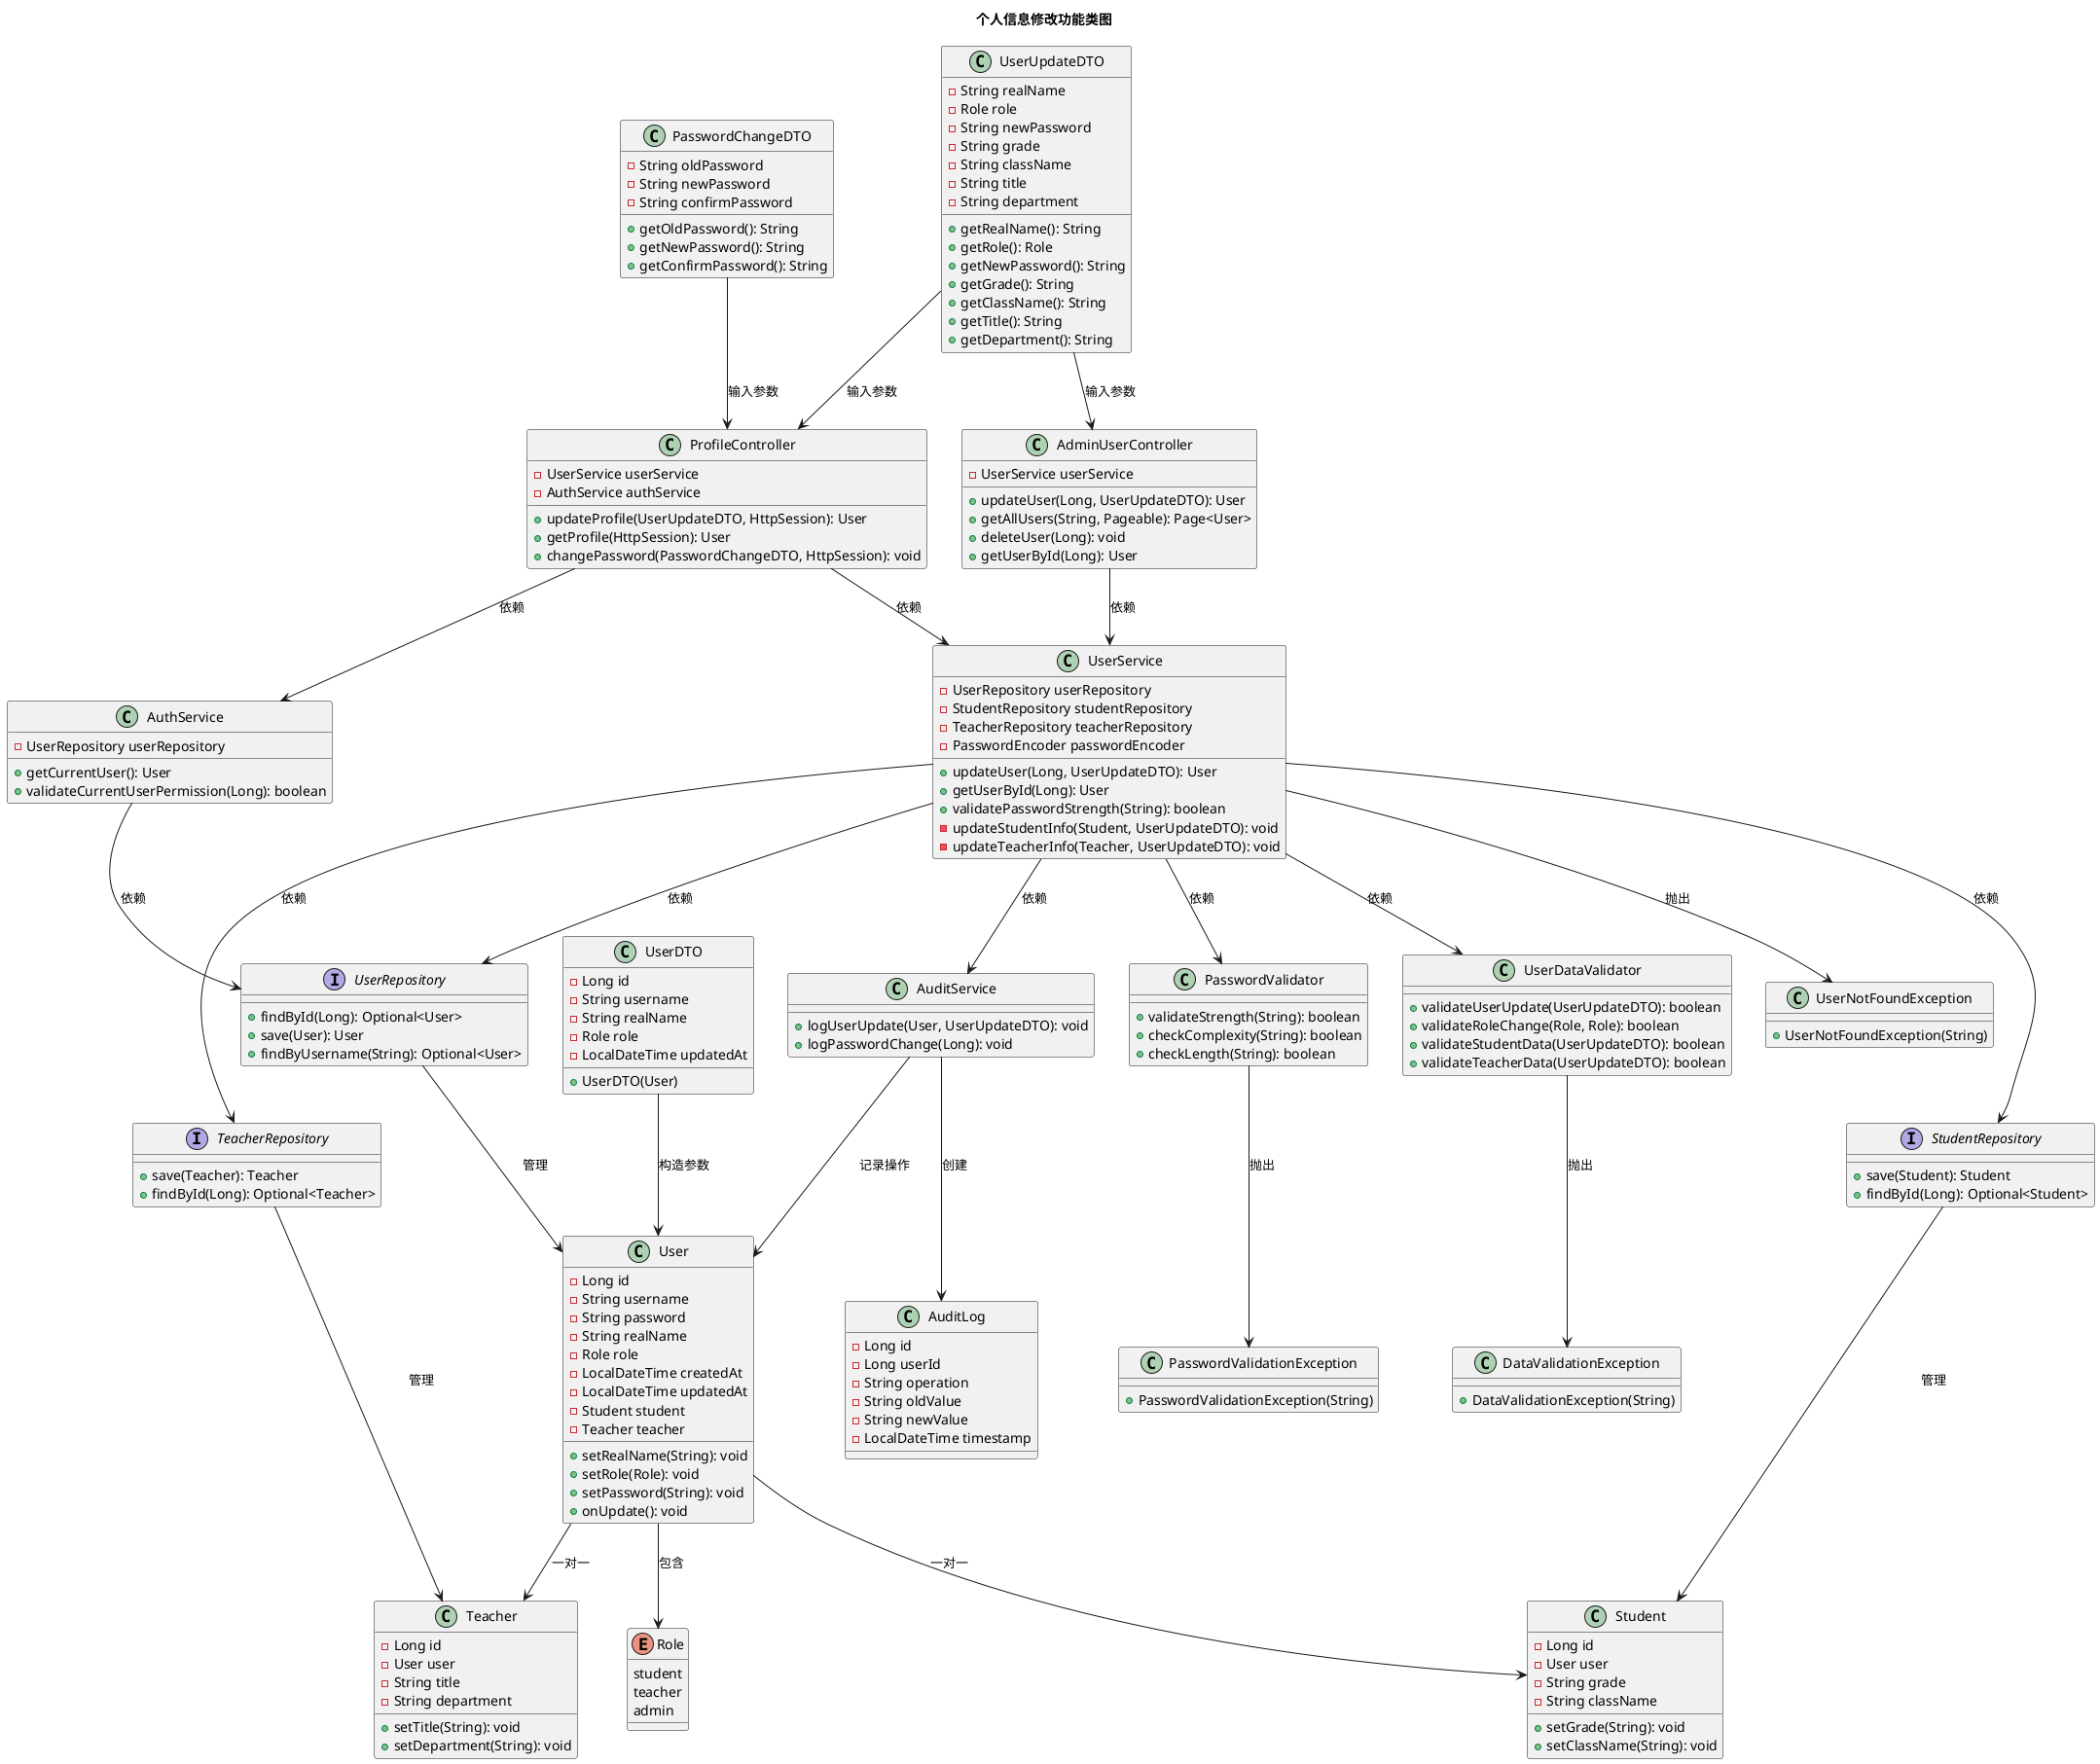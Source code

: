 @startuml 个人信息修改类图
title 个人信息修改功能类图

class AdminUserController {
    - UserService userService
    + updateUser(Long, UserUpdateDTO): User
    + getAllUsers(String, Pageable): Page<User>
    + deleteUser(Long): void
    + getUserById(Long): User
}
class ProfileController {
    - UserService userService
    - AuthService authService
    + updateProfile(UserUpdateDTO, HttpSession): User
    + getProfile(HttpSession): User
    + changePassword(PasswordChangeDTO, HttpSession): void
}
class UserService {
    - UserRepository userRepository
    - StudentRepository studentRepository
    - TeacherRepository teacherRepository
    - PasswordEncoder passwordEncoder
    + updateUser(Long, UserUpdateDTO): User
    + getUserById(Long): User
    + validatePasswordStrength(String): boolean
    - updateStudentInfo(Student, UserUpdateDTO): void
    - updateTeacherInfo(Teacher, UserUpdateDTO): void
}
class AuthService {
    - UserRepository userRepository
    + getCurrentUser(): User
    + validateCurrentUserPermission(Long): boolean
}
class UserUpdateDTO {
    - String realName
    - Role role
    - String newPassword
    - String grade
    - String className
    - String title
    - String department
    + getRealName(): String
    + getRole(): Role
    + getNewPassword(): String
    + getGrade(): String
    + getClassName(): String
    + getTitle(): String
    + getDepartment(): String
}
class PasswordChangeDTO {
    - String oldPassword
    - String newPassword
    - String confirmPassword
    + getOldPassword(): String
    + getNewPassword(): String
    + getConfirmPassword(): String
}
class UserDTO {
    - Long id
    - String username
    - String realName
    - Role role
    - LocalDateTime updatedAt
    + UserDTO(User)
}
class User {
    - Long id
    - String username
    - String password
    - String realName
    - Role role
    - LocalDateTime createdAt
    - LocalDateTime updatedAt
    - Student student
    - Teacher teacher
    + setRealName(String): void
    + setRole(Role): void
    + setPassword(String): void
    + onUpdate(): void
}
enum Role {
    student
    teacher
    admin
}
class Student {
    - Long id
    - User user
    - String grade
    - String className
    + setGrade(String): void
    + setClassName(String): void
}
class Teacher {
    - Long id
    - User user
    - String title
    - String department
    + setTitle(String): void
    + setDepartment(String): void
}
interface UserRepository {
    + findById(Long): Optional<User>
    + save(User): User
    + findByUsername(String): Optional<User>
}
interface StudentRepository {
    + save(Student): Student
    + findById(Long): Optional<Student>
}
interface TeacherRepository {
    + save(Teacher): Teacher
    + findById(Long): Optional<Teacher>
}
class PasswordValidator {
    + validateStrength(String): boolean
    + checkComplexity(String): boolean
    + checkLength(String): boolean
}
class UserDataValidator {
    + validateUserUpdate(UserUpdateDTO): boolean
    + validateRoleChange(Role, Role): boolean
    + validateStudentData(UserUpdateDTO): boolean
    + validateTeacherData(UserUpdateDTO): boolean
}
class UserNotFoundException {
    + UserNotFoundException(String)
}
class PasswordValidationException {
    + PasswordValidationException(String)
}
class DataValidationException {
    + DataValidationException(String)
}
class AuditLog {
    - Long id
    - Long userId
    - String operation
    - String oldValue
    - String newValue
    - LocalDateTime timestamp
}
class AuditService {
    + logUserUpdate(User, UserUpdateDTO): void
    + logPasswordChange(Long): void
}

AdminUserController --> UserService : 依赖
ProfileController --> UserService : 依赖
ProfileController --> AuthService : 依赖

UserService --> UserRepository : 依赖
UserService --> StudentRepository : 依赖
UserService --> TeacherRepository : 依赖
UserService --> PasswordValidator : 依赖
UserService --> UserDataValidator : 依赖
UserService --> AuditService : 依赖

AuthService --> UserRepository : 依赖

UserUpdateDTO --> AdminUserController : 输入参数
UserUpdateDTO --> ProfileController : 输入参数
PasswordChangeDTO --> ProfileController : 输入参数
UserDTO --> User : 构造参数

User --> Role : 包含
User --> Student : 一对一
User --> Teacher : 一对一

UserRepository --> User : 管理
StudentRepository --> Student : 管理
TeacherRepository --> Teacher : 管理

PasswordValidator --> PasswordValidationException : 抛出
UserDataValidator --> DataValidationException : 抛出
UserService --> UserNotFoundException : 抛出

AuditService --> AuditLog : 创建
AuditService --> User : 记录操作

@enduml 